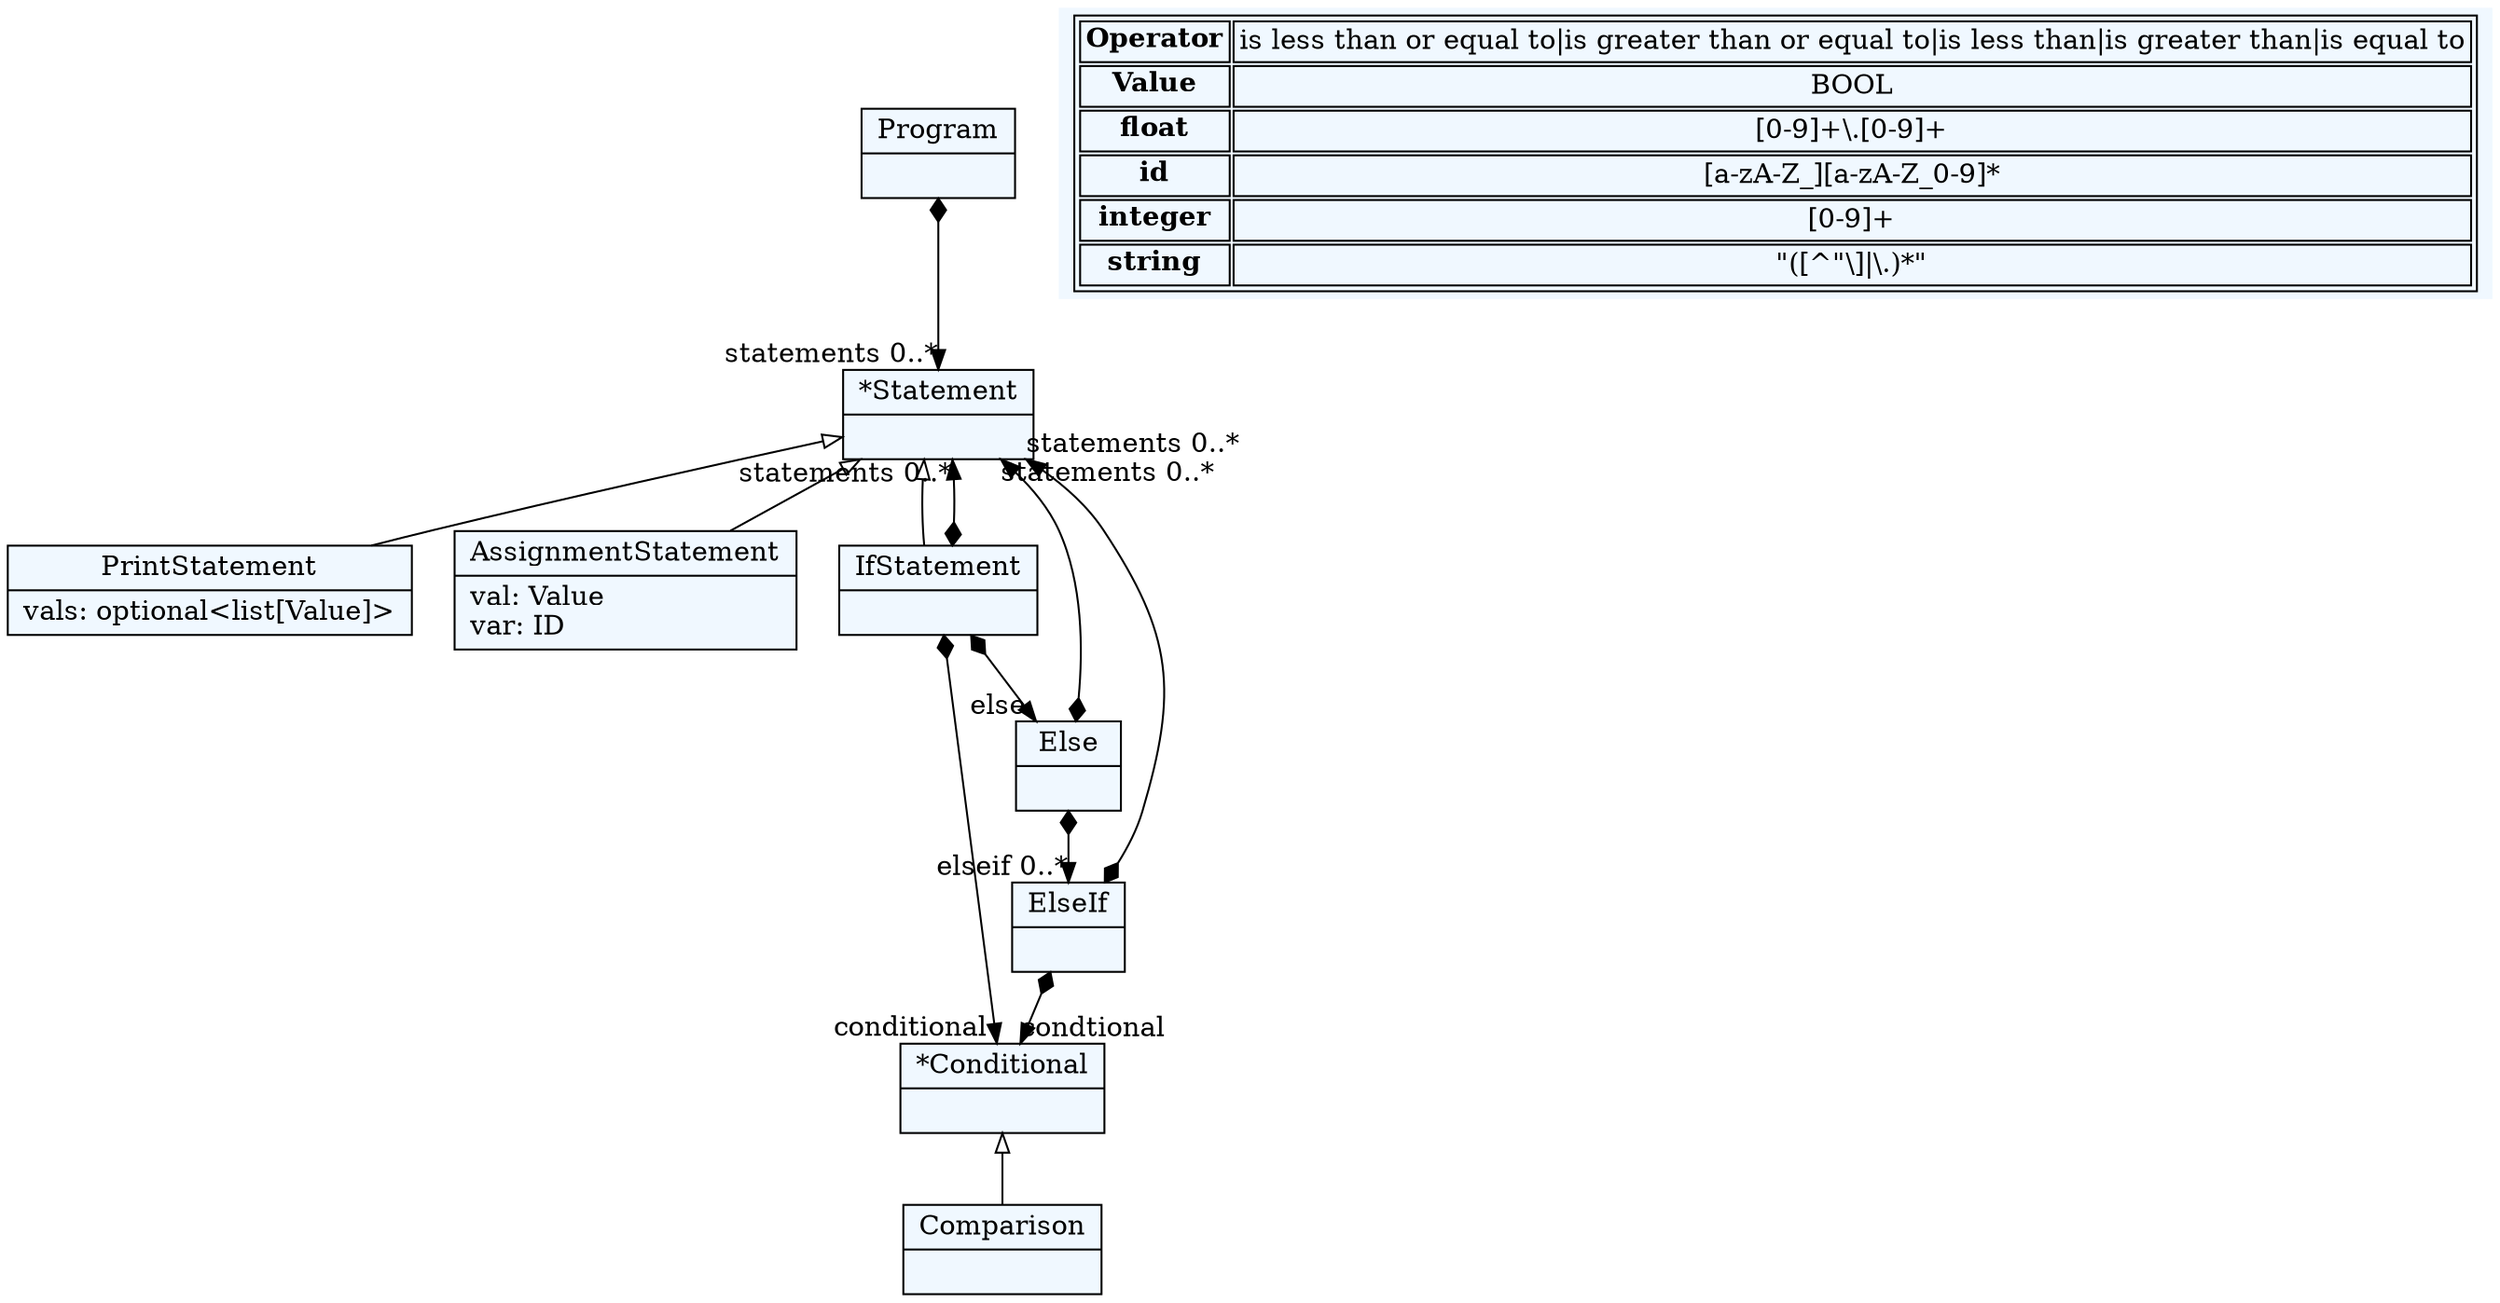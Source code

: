 
    digraph textX {
    fontname = "Bitstream Vera Sans"
    fontsize = 8
    node[
        shape=record,
        style=filled,
        fillcolor=aliceblue
    ]
    nodesep = 0.3
    edge[dir=black,arrowtail=empty]


2411196411792[ label="{Program|}"]

2411196942288[ label="{*Statement|}"]

2411196942608[ label="{PrintStatement|vals: optional\<list[Value]\>\l}"]

2411196714944[ label="{AssignmentStatement|val: Value\lvar: ID\l}"]

2411196480208[ label="{IfStatement|}"]

2411196656064[ label="{Else|}"]

2411196653616[ label="{ElseIf|}"]

2411196827216[ label="{*Conditional|}"]

2411196826704[ label="{Comparison|}"]



2411196411792 -> 2411196942288[arrowtail=diamond, dir=both, headlabel="statements 0..*"]
2411196942288 -> 2411196942608 [dir=back]
2411196942288 -> 2411196714944 [dir=back]
2411196942288 -> 2411196480208 [dir=back]
2411196480208 -> 2411196827216[arrowtail=diamond, dir=both, headlabel="conditional "]
2411196480208 -> 2411196942288[arrowtail=diamond, dir=both, headlabel="statements 0..*"]
2411196480208 -> 2411196656064[arrowtail=diamond, dir=both, headlabel="else "]
2411196656064 -> 2411196653616[arrowtail=diamond, dir=both, headlabel="elseif 0..*"]
2411196656064 -> 2411196942288[arrowtail=diamond, dir=both, headlabel="statements 0..*"]
2411196653616 -> 2411196827216[arrowtail=diamond, dir=both, headlabel="condtional "]
2411196653616 -> 2411196942288[arrowtail=diamond, dir=both, headlabel="statements 0..*"]
2411196827216 -> 2411196826704 [dir=back]
match_rules [ shape=plaintext, label=< <table>
	<tr>
		<td><b>Operator</b></td><td>is less than or equal to|is greater than or equal to|is less than|is greater than|is equal to</td>
	</tr>
	<tr>
		<td><b>Value</b></td><td>BOOL</td>
	</tr>
	<tr>
		<td><b>float</b></td><td>[0-9]+\.[0-9]+</td>
	</tr>
	<tr>
		<td><b>id</b></td><td>[a-zA-Z_][a-zA-Z_0-9]*</td>
	</tr>
	<tr>
		<td><b>integer</b></td><td>[0-9]+</td>
	</tr>
	<tr>
		<td><b>string</b></td><td>&quot;([^&quot;\\]|\\.)*&quot;</td>
	</tr>
</table> >]


}
